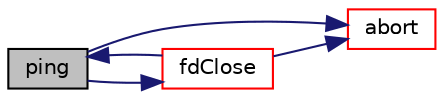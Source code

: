 digraph "ping"
{
  bgcolor="transparent";
  edge [fontname="Helvetica",fontsize="10",labelfontname="Helvetica",labelfontsize="10"];
  node [fontname="Helvetica",fontsize="10",shape=record];
  rankdir="LR";
  Node121363 [label="ping",height=0.2,width=0.4,color="black", fillcolor="grey75", style="filled", fontcolor="black"];
  Node121363 -> Node121364 [color="midnightblue",fontsize="10",style="solid",fontname="Helvetica"];
  Node121364 [label="abort",height=0.2,width=0.4,color="red",URL="$a21851.html#a447107a607d03e417307c203fa5fb44b"];
  Node121363 -> Node121409 [color="midnightblue",fontsize="10",style="solid",fontname="Helvetica"];
  Node121409 [label="fdClose",height=0.2,width=0.4,color="red",URL="$a21851.html#a629de249b9daed92c3aa9d16fee30ffb",tooltip="Close file descriptor. "];
  Node121409 -> Node121364 [color="midnightblue",fontsize="10",style="solid",fontname="Helvetica"];
  Node121409 -> Node121363 [color="midnightblue",fontsize="10",style="solid",fontname="Helvetica"];
}
